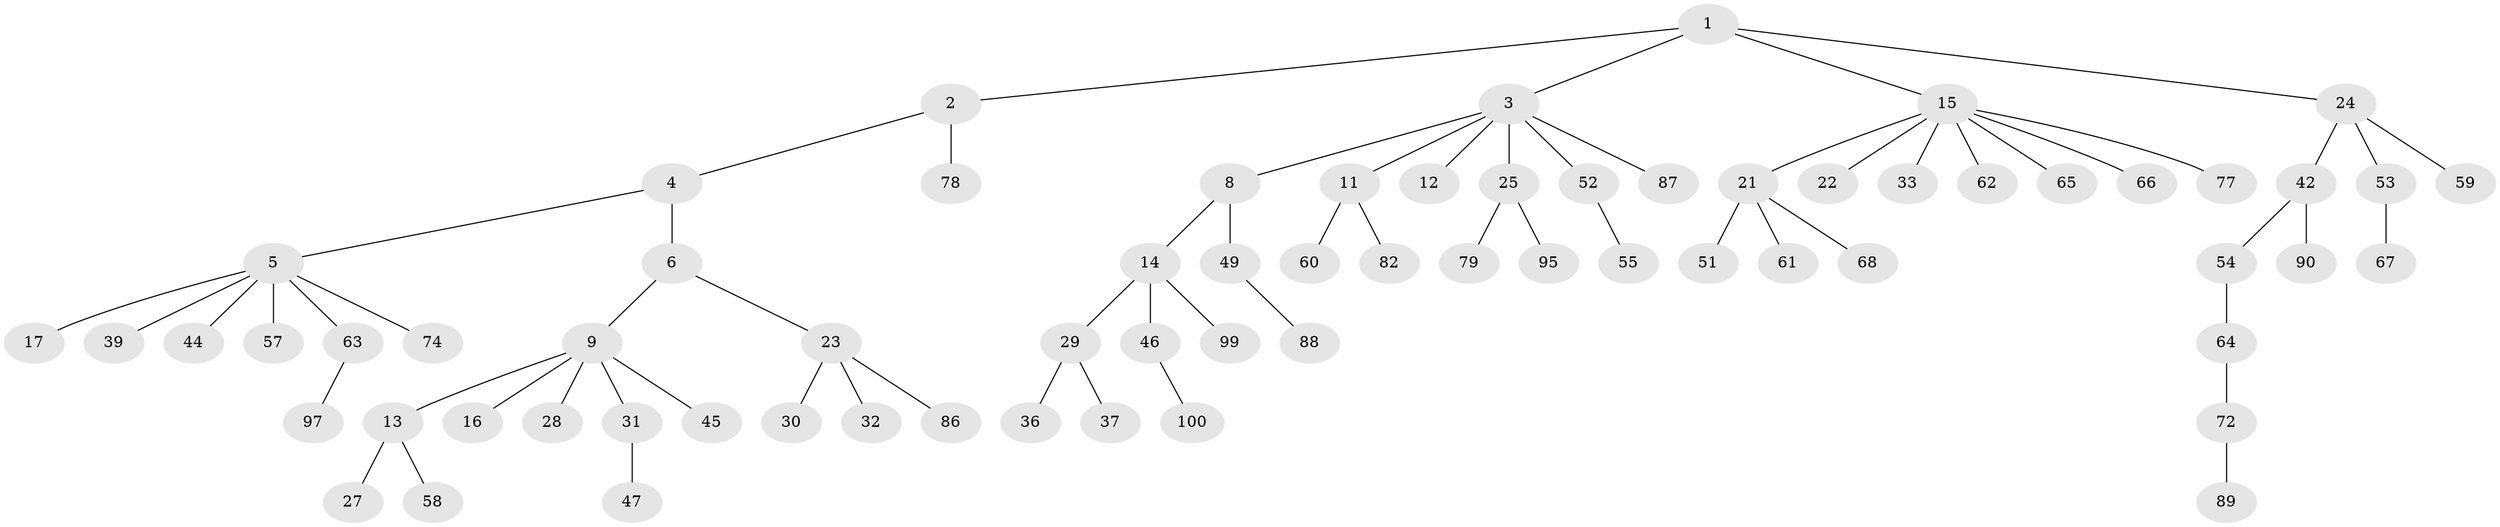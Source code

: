 // original degree distribution, {4: 0.14, 5: 0.02, 3: 0.06, 6: 0.02, 2: 0.26, 1: 0.5}
// Generated by graph-tools (version 1.1) at 2025/42/03/06/25 10:42:06]
// undirected, 68 vertices, 67 edges
graph export_dot {
graph [start="1"]
  node [color=gray90,style=filled];
  1;
  2 [super="+40"];
  3 [super="+7"];
  4 [super="+91"];
  5 [super="+10"];
  6;
  8 [super="+70"];
  9 [super="+19"];
  11 [super="+43"];
  12 [super="+73"];
  13 [super="+34"];
  14 [super="+20"];
  15 [super="+18"];
  16 [super="+69"];
  17 [super="+84"];
  21 [super="+26"];
  22;
  23 [super="+41"];
  24 [super="+38"];
  25 [super="+92"];
  27;
  28 [super="+50"];
  29 [super="+48"];
  30;
  31 [super="+35"];
  32;
  33 [super="+94"];
  36;
  37 [super="+56"];
  39;
  42 [super="+76"];
  44;
  45;
  46 [super="+85"];
  47;
  49 [super="+98"];
  51;
  52 [super="+71"];
  53;
  54;
  55;
  57;
  58;
  59 [super="+93"];
  60;
  61 [super="+96"];
  62;
  63;
  64;
  65;
  66 [super="+83"];
  67;
  68 [super="+80"];
  72 [super="+75"];
  74;
  77;
  78;
  79 [super="+81"];
  82;
  86;
  87;
  88;
  89;
  90;
  95;
  97;
  99;
  100;
  1 -- 2;
  1 -- 3;
  1 -- 15;
  1 -- 24;
  2 -- 4;
  2 -- 78;
  3 -- 11;
  3 -- 12;
  3 -- 52;
  3 -- 8;
  3 -- 25;
  3 -- 87;
  4 -- 5;
  4 -- 6;
  5 -- 17;
  5 -- 57;
  5 -- 63;
  5 -- 74;
  5 -- 44;
  5 -- 39;
  6 -- 9;
  6 -- 23;
  8 -- 14;
  8 -- 49;
  9 -- 13;
  9 -- 16;
  9 -- 28;
  9 -- 31;
  9 -- 45;
  11 -- 60;
  11 -- 82;
  13 -- 27;
  13 -- 58;
  14 -- 29;
  14 -- 46;
  14 -- 99;
  15 -- 33;
  15 -- 66;
  15 -- 65;
  15 -- 21;
  15 -- 22;
  15 -- 77;
  15 -- 62;
  21 -- 61;
  21 -- 51;
  21 -- 68;
  23 -- 30;
  23 -- 32;
  23 -- 86;
  24 -- 42;
  24 -- 59;
  24 -- 53;
  25 -- 79;
  25 -- 95;
  29 -- 36;
  29 -- 37;
  31 -- 47;
  42 -- 54;
  42 -- 90;
  46 -- 100;
  49 -- 88;
  52 -- 55;
  53 -- 67;
  54 -- 64;
  63 -- 97;
  64 -- 72;
  72 -- 89;
}
